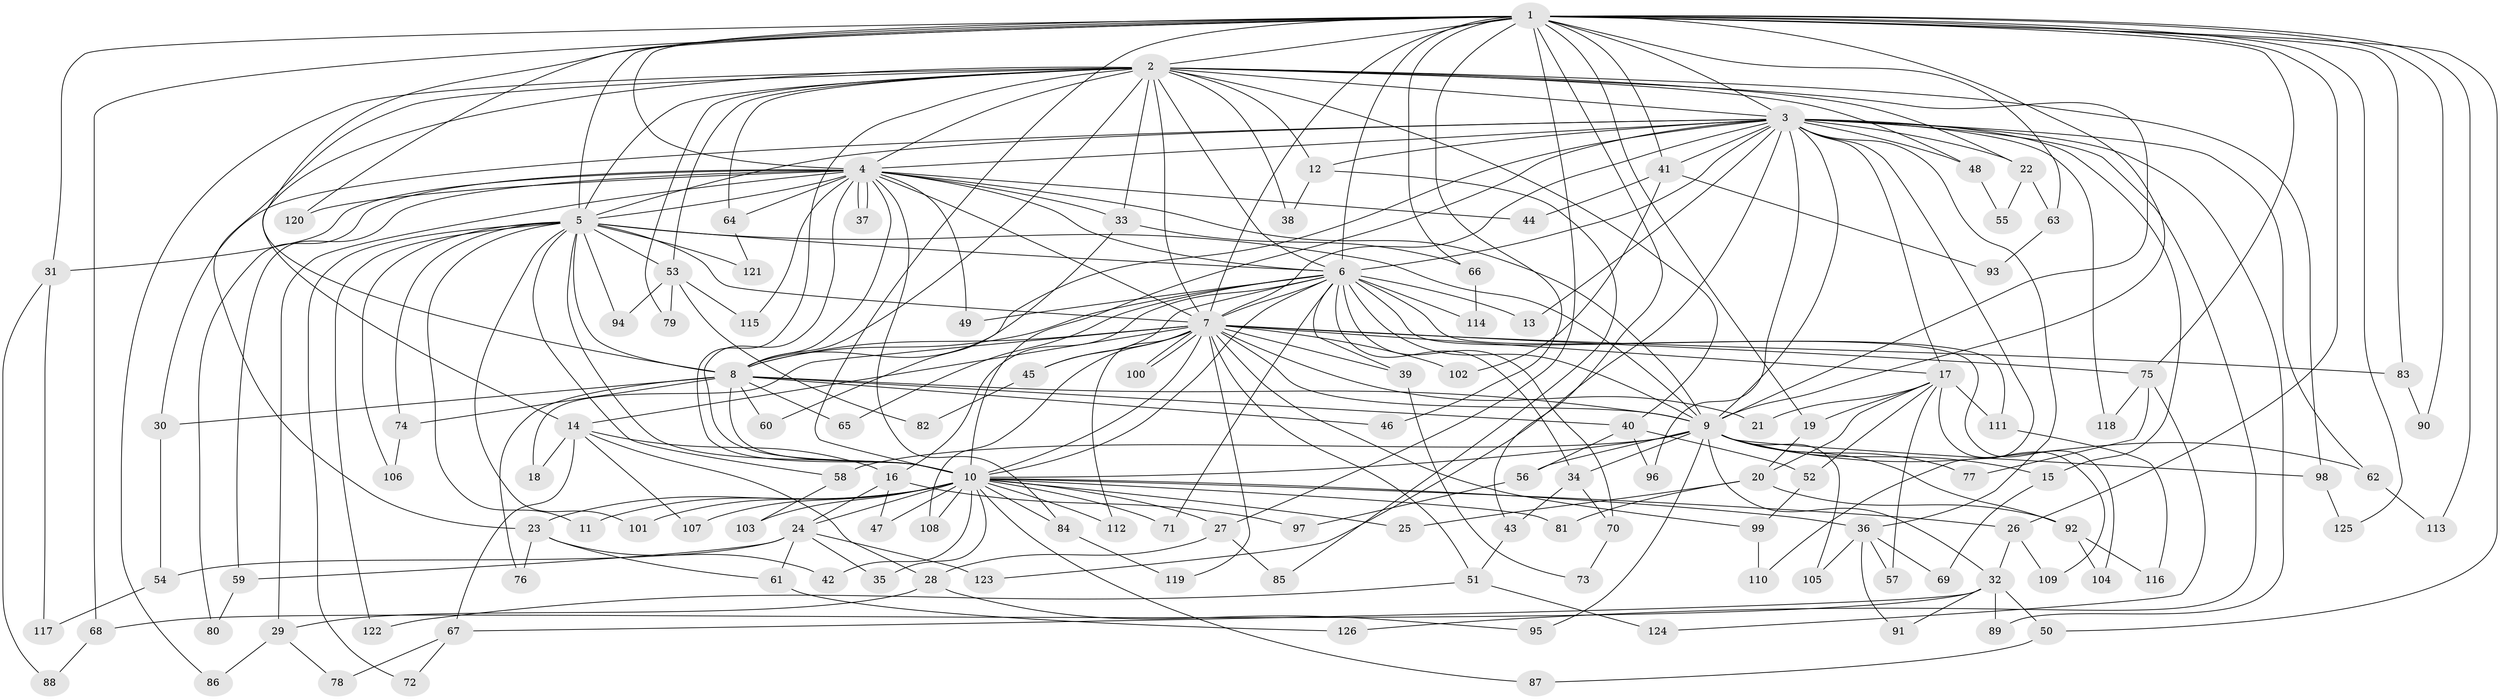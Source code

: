 // coarse degree distribution, {18: 0.015873015873015872, 30: 0.015873015873015872, 27: 0.015873015873015872, 13: 0.015873015873015872, 16: 0.015873015873015872, 17: 0.015873015873015872, 8: 0.015873015873015872, 5: 0.06349206349206349, 2: 0.4444444444444444, 7: 0.06349206349206349, 6: 0.047619047619047616, 10: 0.015873015873015872, 3: 0.15873015873015872, 11: 0.015873015873015872, 4: 0.047619047619047616, 1: 0.031746031746031744}
// Generated by graph-tools (version 1.1) at 2025/49/03/04/25 22:49:39]
// undirected, 126 vertices, 277 edges
graph export_dot {
  node [color=gray90,style=filled];
  1;
  2;
  3;
  4;
  5;
  6;
  7;
  8;
  9;
  10;
  11;
  12;
  13;
  14;
  15;
  16;
  17;
  18;
  19;
  20;
  21;
  22;
  23;
  24;
  25;
  26;
  27;
  28;
  29;
  30;
  31;
  32;
  33;
  34;
  35;
  36;
  37;
  38;
  39;
  40;
  41;
  42;
  43;
  44;
  45;
  46;
  47;
  48;
  49;
  50;
  51;
  52;
  53;
  54;
  55;
  56;
  57;
  58;
  59;
  60;
  61;
  62;
  63;
  64;
  65;
  66;
  67;
  68;
  69;
  70;
  71;
  72;
  73;
  74;
  75;
  76;
  77;
  78;
  79;
  80;
  81;
  82;
  83;
  84;
  85;
  86;
  87;
  88;
  89;
  90;
  91;
  92;
  93;
  94;
  95;
  96;
  97;
  98;
  99;
  100;
  101;
  102;
  103;
  104;
  105;
  106;
  107;
  108;
  109;
  110;
  111;
  112;
  113;
  114;
  115;
  116;
  117;
  118;
  119;
  120;
  121;
  122;
  123;
  124;
  125;
  126;
  1 -- 2;
  1 -- 3;
  1 -- 4;
  1 -- 5;
  1 -- 6;
  1 -- 7;
  1 -- 8;
  1 -- 9;
  1 -- 10;
  1 -- 19;
  1 -- 26;
  1 -- 27;
  1 -- 31;
  1 -- 41;
  1 -- 43;
  1 -- 46;
  1 -- 50;
  1 -- 63;
  1 -- 66;
  1 -- 68;
  1 -- 75;
  1 -- 83;
  1 -- 90;
  1 -- 113;
  1 -- 120;
  1 -- 125;
  2 -- 3;
  2 -- 4;
  2 -- 5;
  2 -- 6;
  2 -- 7;
  2 -- 8;
  2 -- 9;
  2 -- 10;
  2 -- 12;
  2 -- 14;
  2 -- 22;
  2 -- 23;
  2 -- 33;
  2 -- 38;
  2 -- 40;
  2 -- 48;
  2 -- 53;
  2 -- 64;
  2 -- 79;
  2 -- 86;
  2 -- 98;
  3 -- 4;
  3 -- 5;
  3 -- 6;
  3 -- 7;
  3 -- 8;
  3 -- 9;
  3 -- 10;
  3 -- 12;
  3 -- 13;
  3 -- 15;
  3 -- 17;
  3 -- 22;
  3 -- 30;
  3 -- 36;
  3 -- 41;
  3 -- 48;
  3 -- 62;
  3 -- 89;
  3 -- 96;
  3 -- 110;
  3 -- 118;
  3 -- 123;
  3 -- 126;
  4 -- 5;
  4 -- 6;
  4 -- 7;
  4 -- 8;
  4 -- 9;
  4 -- 10;
  4 -- 29;
  4 -- 31;
  4 -- 33;
  4 -- 37;
  4 -- 37;
  4 -- 44;
  4 -- 49;
  4 -- 59;
  4 -- 64;
  4 -- 80;
  4 -- 84;
  4 -- 115;
  4 -- 120;
  5 -- 6;
  5 -- 7;
  5 -- 8;
  5 -- 9;
  5 -- 10;
  5 -- 11;
  5 -- 53;
  5 -- 58;
  5 -- 72;
  5 -- 74;
  5 -- 94;
  5 -- 101;
  5 -- 106;
  5 -- 121;
  5 -- 122;
  6 -- 7;
  6 -- 8;
  6 -- 9;
  6 -- 10;
  6 -- 13;
  6 -- 16;
  6 -- 34;
  6 -- 39;
  6 -- 45;
  6 -- 49;
  6 -- 65;
  6 -- 70;
  6 -- 71;
  6 -- 104;
  6 -- 111;
  6 -- 114;
  7 -- 8;
  7 -- 9;
  7 -- 10;
  7 -- 14;
  7 -- 17;
  7 -- 18;
  7 -- 21;
  7 -- 39;
  7 -- 45;
  7 -- 51;
  7 -- 75;
  7 -- 83;
  7 -- 99;
  7 -- 100;
  7 -- 100;
  7 -- 102;
  7 -- 108;
  7 -- 112;
  7 -- 119;
  8 -- 9;
  8 -- 10;
  8 -- 30;
  8 -- 40;
  8 -- 46;
  8 -- 60;
  8 -- 65;
  8 -- 74;
  8 -- 76;
  9 -- 10;
  9 -- 15;
  9 -- 32;
  9 -- 34;
  9 -- 56;
  9 -- 58;
  9 -- 62;
  9 -- 77;
  9 -- 92;
  9 -- 95;
  9 -- 98;
  9 -- 105;
  10 -- 11;
  10 -- 23;
  10 -- 24;
  10 -- 25;
  10 -- 26;
  10 -- 27;
  10 -- 35;
  10 -- 36;
  10 -- 42;
  10 -- 47;
  10 -- 71;
  10 -- 81;
  10 -- 84;
  10 -- 87;
  10 -- 101;
  10 -- 103;
  10 -- 107;
  10 -- 108;
  10 -- 112;
  12 -- 38;
  12 -- 85;
  14 -- 16;
  14 -- 18;
  14 -- 28;
  14 -- 67;
  14 -- 107;
  15 -- 69;
  16 -- 24;
  16 -- 47;
  16 -- 97;
  17 -- 19;
  17 -- 20;
  17 -- 21;
  17 -- 52;
  17 -- 57;
  17 -- 109;
  17 -- 111;
  19 -- 20;
  20 -- 25;
  20 -- 81;
  20 -- 92;
  22 -- 55;
  22 -- 63;
  23 -- 42;
  23 -- 61;
  23 -- 76;
  24 -- 35;
  24 -- 54;
  24 -- 59;
  24 -- 61;
  24 -- 123;
  26 -- 32;
  26 -- 109;
  27 -- 28;
  27 -- 85;
  28 -- 29;
  28 -- 95;
  29 -- 78;
  29 -- 86;
  30 -- 54;
  31 -- 88;
  31 -- 117;
  32 -- 50;
  32 -- 67;
  32 -- 68;
  32 -- 89;
  32 -- 91;
  33 -- 60;
  33 -- 66;
  34 -- 43;
  34 -- 70;
  36 -- 57;
  36 -- 69;
  36 -- 91;
  36 -- 105;
  39 -- 73;
  40 -- 52;
  40 -- 56;
  40 -- 96;
  41 -- 44;
  41 -- 93;
  41 -- 102;
  43 -- 51;
  45 -- 82;
  48 -- 55;
  50 -- 87;
  51 -- 122;
  51 -- 124;
  52 -- 99;
  53 -- 79;
  53 -- 82;
  53 -- 94;
  53 -- 115;
  54 -- 117;
  56 -- 97;
  58 -- 103;
  59 -- 80;
  61 -- 126;
  62 -- 113;
  63 -- 93;
  64 -- 121;
  66 -- 114;
  67 -- 72;
  67 -- 78;
  68 -- 88;
  70 -- 73;
  74 -- 106;
  75 -- 77;
  75 -- 118;
  75 -- 124;
  83 -- 90;
  84 -- 119;
  92 -- 104;
  92 -- 116;
  98 -- 125;
  99 -- 110;
  111 -- 116;
}
